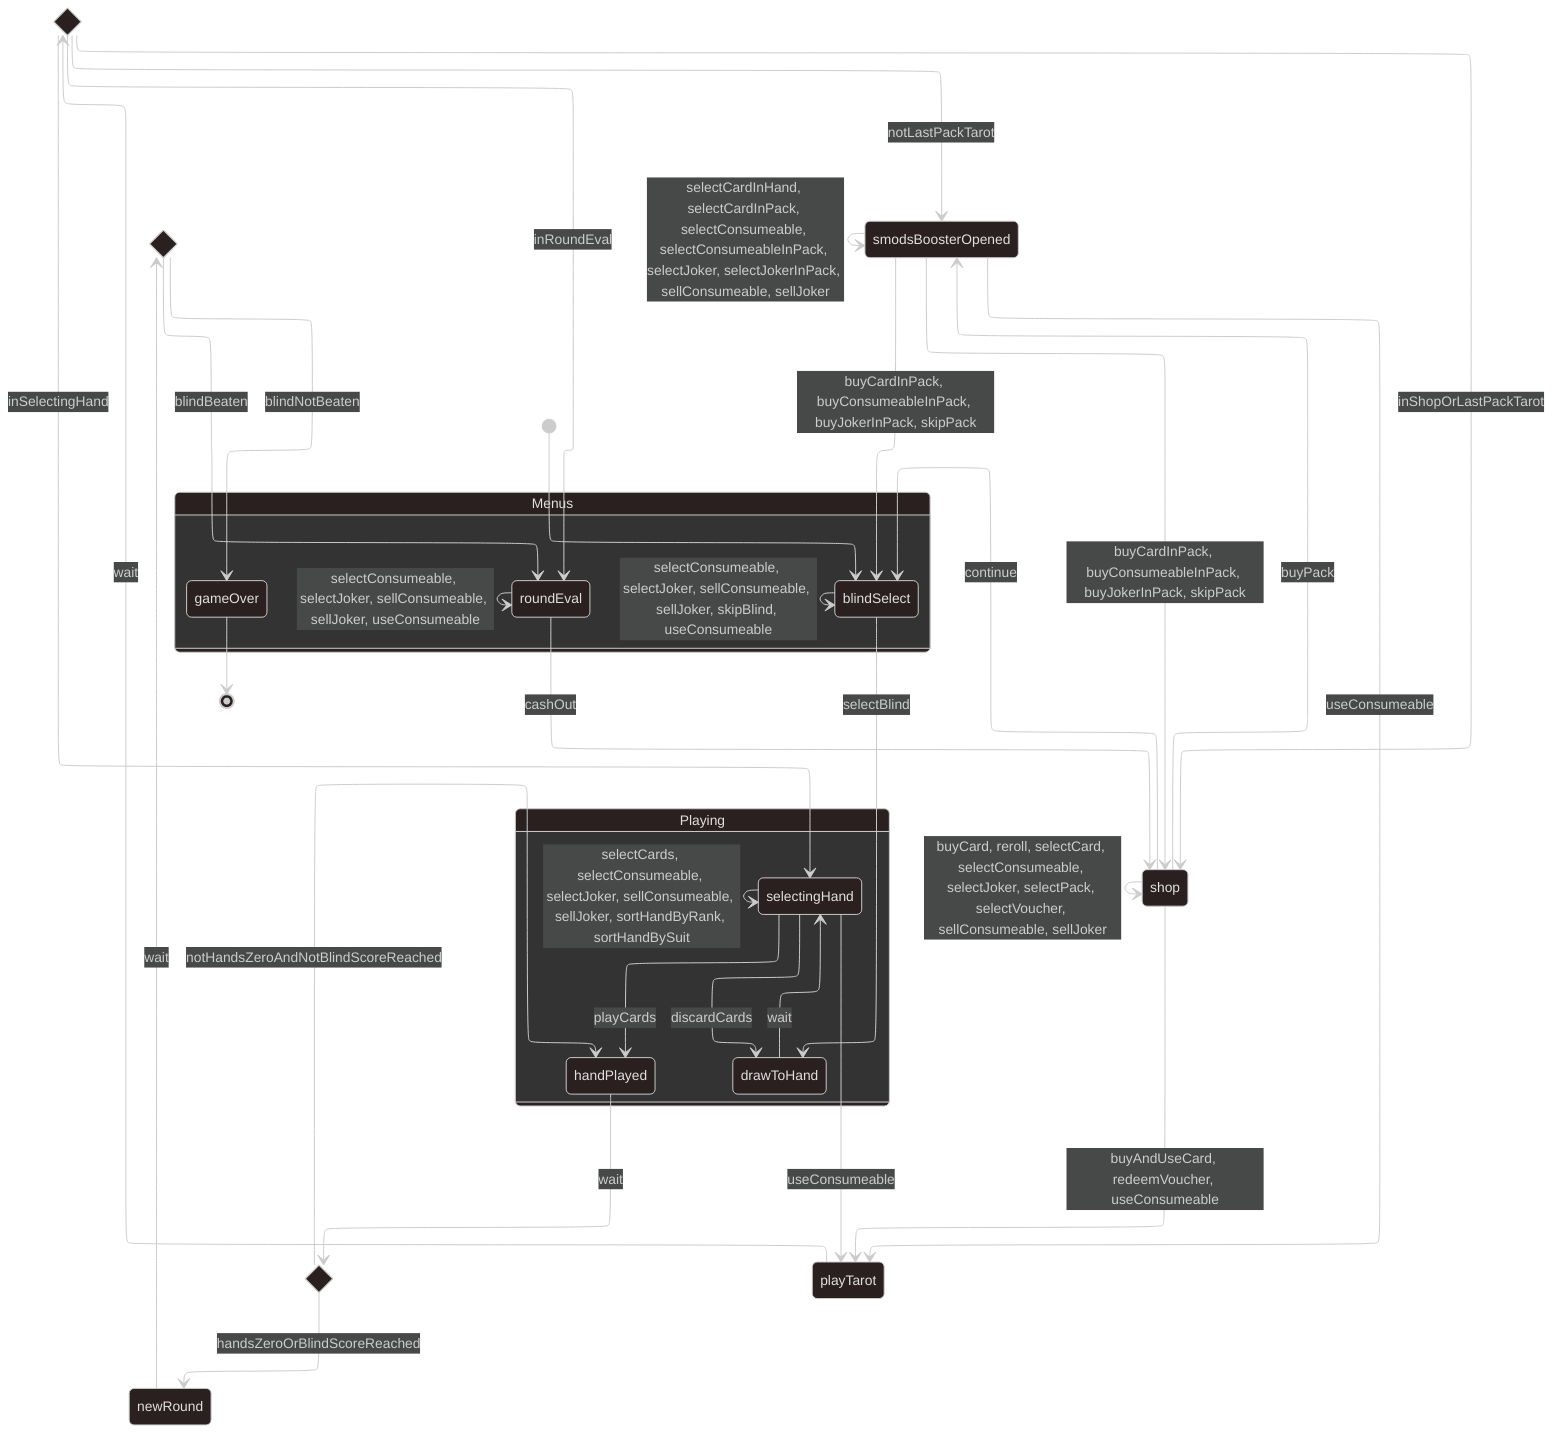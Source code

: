 ---
config:
  theme: neo-dark
  layout: elk
---
stateDiagram
  direction TB

state Playing {
    drawToHand
    selectingHand
    handPlayed
}

state Menus {
    blindSelect
    gameOver
    roundEval
}

[*] --> blindSelect


  blindSelect --> drawToHand:selectBlind
  blindSelect --> blindSelect:selectConsumeable, selectJoker, sellConsumeable, sellJoker, skipBlind, useConsumeable
  drawToHand --> selectingHand:wait

  state isHandsZeroOrBlindScoreReached <<choice>>
	handPlayed --> isHandsZeroOrBlindScoreReached:wait
	isHandsZeroOrBlindScoreReached --> newRound:handsZeroOrBlindScoreReached
	isHandsZeroOrBlindScoreReached --> handPlayed:notHandsZeroAndNotBlindScoreReached


  state isBlindBeaten <<choice>>
    newRound --> isBlindBeaten:wait
    isBlindBeaten --> gameOver:blindNotBeaten
    isBlindBeaten --> roundEval:blindBeaten

  state tarotState <<choice>>
    playTarot --> tarotState:wait
    tarotState --> roundEval:inRoundEval
    tarotState --> selectingHand:inSelectingHand
    tarotState --> shop:inShopOrLastPackTarot
    tarotState --> smodsBoosterOpened:notLastPackTarot

  roundEval --> shop:cashOut
  roundEval --> roundEval:selectConsumeable, selectJoker, sellConsumeable, sellJoker, useConsumeable
  selectingHand --> drawToHand:discardCards
  selectingHand --> handPlayed:playCards
  selectingHand --> selectingHand:selectCards, selectConsumeable, selectJoker, sellConsumeable, sellJoker, sortHandByRank, sortHandBySuit
  selectingHand --> playTarot:useConsumeable
  shop --> playTarot:buyAndUseCard, redeemVoucher, useConsumeable
  shop --> shop:buyCard, reroll, selectCard, selectConsumeable, selectJoker, selectPack, selectVoucher, sellConsumeable, sellJoker
  shop --> smodsBoosterOpened:buyPack
  shop --> blindSelect:continue
  smodsBoosterOpened --> blindSelect:buyCardInPack, buyConsumeableInPack, buyJokerInPack, skipPack
  smodsBoosterOpened --> shop:buyCardInPack, buyConsumeableInPack, buyJokerInPack, skipPack
  smodsBoosterOpened --> smodsBoosterOpened:selectCardInHand, selectCardInPack, selectConsumeable, selectConsumeableInPack, selectJoker, selectJokerInPack, sellConsumeable, sellJoker
  smodsBoosterOpened --> playTarot:useConsumeable

gameOver --> [*]